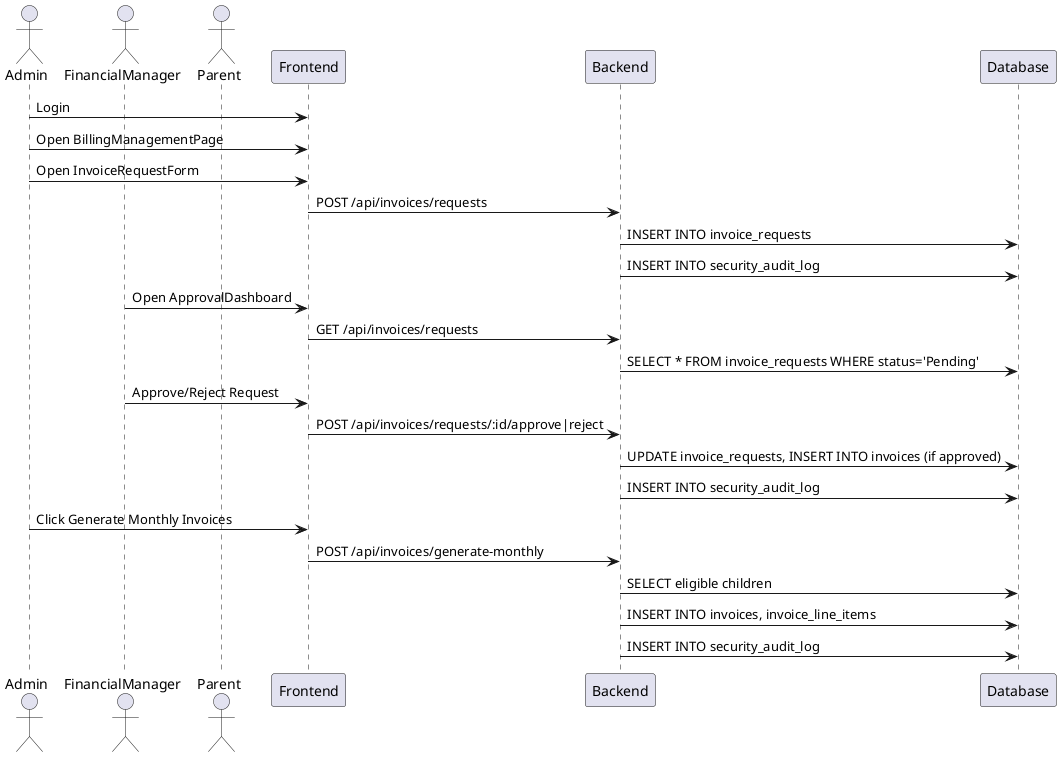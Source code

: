 @startuml ui_invoice_flow
actor Admin
actor FinancialManager
actor Parent

Admin -> Frontend : Login
Admin -> Frontend : Open BillingManagementPage
Admin -> Frontend : Open InvoiceRequestForm
Frontend -> Backend : POST /api/invoices/requests
Backend -> Database : INSERT INTO invoice_requests
Backend -> Database : INSERT INTO security_audit_log

FinancialManager -> Frontend : Open ApprovalDashboard
Frontend -> Backend : GET /api/invoices/requests
Backend -> Database : SELECT * FROM invoice_requests WHERE status='Pending'
FinancialManager -> Frontend : Approve/Reject Request
Frontend -> Backend : POST /api/invoices/requests/:id/approve|reject
Backend -> Database : UPDATE invoice_requests, INSERT INTO invoices (if approved)
Backend -> Database : INSERT INTO security_audit_log

Admin -> Frontend : Click Generate Monthly Invoices
Frontend -> Backend : POST /api/invoices/generate-monthly
Backend -> Database : SELECT eligible children
Backend -> Database : INSERT INTO invoices, invoice_line_items
Backend -> Database : INSERT INTO security_audit_log
@enduml